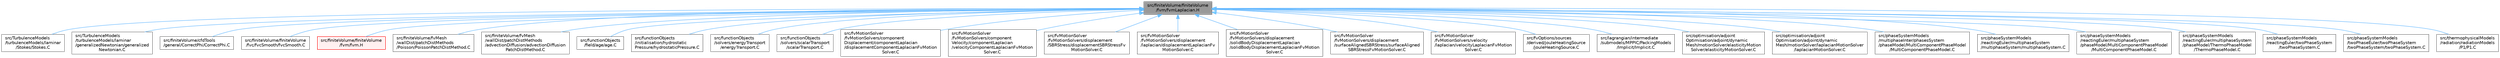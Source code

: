 digraph "src/finiteVolume/finiteVolume/fvm/fvmLaplacian.H"
{
 // LATEX_PDF_SIZE
  bgcolor="transparent";
  edge [fontname=Helvetica,fontsize=10,labelfontname=Helvetica,labelfontsize=10];
  node [fontname=Helvetica,fontsize=10,shape=box,height=0.2,width=0.4];
  Node1 [id="Node000001",label="src/finiteVolume/finiteVolume\l/fvm/fvmLaplacian.H",height=0.2,width=0.4,color="gray40", fillcolor="grey60", style="filled", fontcolor="black",tooltip="Calculate the matrix for the laplacian of the field."];
  Node1 -> Node2 [id="edge1_Node000001_Node000002",dir="back",color="steelblue1",style="solid",tooltip=" "];
  Node2 [id="Node000002",label="src/TurbulenceModels\l/turbulenceModels/laminar\l/Stokes/Stokes.C",height=0.2,width=0.4,color="grey40", fillcolor="white", style="filled",URL="$Stokes_8C.html",tooltip=" "];
  Node1 -> Node3 [id="edge2_Node000001_Node000003",dir="back",color="steelblue1",style="solid",tooltip=" "];
  Node3 [id="Node000003",label="src/TurbulenceModels\l/turbulenceModels/laminar\l/generalizedNewtonian/generalized\lNewtonian.C",height=0.2,width=0.4,color="grey40", fillcolor="white", style="filled",URL="$generalizedNewtonian_8C.html",tooltip=" "];
  Node1 -> Node4 [id="edge3_Node000001_Node000004",dir="back",color="steelblue1",style="solid",tooltip=" "];
  Node4 [id="Node000004",label="src/finiteVolume/cfdTools\l/general/CorrectPhi/CorrectPhi.C",height=0.2,width=0.4,color="grey40", fillcolor="white", style="filled",URL="$CorrectPhi_8C.html",tooltip=" "];
  Node1 -> Node5 [id="edge4_Node000001_Node000005",dir="back",color="steelblue1",style="solid",tooltip=" "];
  Node5 [id="Node000005",label="src/finiteVolume/finiteVolume\l/fvc/fvcSmooth/fvcSmooth.C",height=0.2,width=0.4,color="grey40", fillcolor="white", style="filled",URL="$fvcSmooth_8C.html",tooltip=" "];
  Node1 -> Node6 [id="edge5_Node000001_Node000006",dir="back",color="steelblue1",style="solid",tooltip=" "];
  Node6 [id="Node000006",label="src/finiteVolume/finiteVolume\l/fvm/fvm.H",height=0.2,width=0.4,color="red", fillcolor="#FFF0F0", style="filled",URL="$fvm_8H.html",tooltip=" "];
  Node1 -> Node176 [id="edge6_Node000001_Node000176",dir="back",color="steelblue1",style="solid",tooltip=" "];
  Node176 [id="Node000176",label="src/finiteVolume/fvMesh\l/wallDist/patchDistMethods\l/Poisson/PoissonPatchDistMethod.C",height=0.2,width=0.4,color="grey40", fillcolor="white", style="filled",URL="$PoissonPatchDistMethod_8C.html",tooltip=" "];
  Node1 -> Node177 [id="edge7_Node000001_Node000177",dir="back",color="steelblue1",style="solid",tooltip=" "];
  Node177 [id="Node000177",label="src/finiteVolume/fvMesh\l/wallDist/patchDistMethods\l/advectionDiffusion/advectionDiffusion\lPatchDistMethod.C",height=0.2,width=0.4,color="grey40", fillcolor="white", style="filled",URL="$advectionDiffusionPatchDistMethod_8C.html",tooltip=" "];
  Node1 -> Node178 [id="edge8_Node000001_Node000178",dir="back",color="steelblue1",style="solid",tooltip=" "];
  Node178 [id="Node000178",label="src/functionObjects\l/field/age/age.C",height=0.2,width=0.4,color="grey40", fillcolor="white", style="filled",URL="$age_8C.html",tooltip=" "];
  Node1 -> Node179 [id="edge9_Node000001_Node000179",dir="back",color="steelblue1",style="solid",tooltip=" "];
  Node179 [id="Node000179",label="src/functionObjects\l/initialisation/hydrostatic\lPressure/hydrostaticPressure.C",height=0.2,width=0.4,color="grey40", fillcolor="white", style="filled",URL="$hydrostaticPressure_8C.html",tooltip=" "];
  Node1 -> Node180 [id="edge10_Node000001_Node000180",dir="back",color="steelblue1",style="solid",tooltip=" "];
  Node180 [id="Node000180",label="src/functionObjects\l/solvers/energyTransport\l/energyTransport.C",height=0.2,width=0.4,color="grey40", fillcolor="white", style="filled",URL="$energyTransport_8C.html",tooltip=" "];
  Node1 -> Node181 [id="edge11_Node000001_Node000181",dir="back",color="steelblue1",style="solid",tooltip=" "];
  Node181 [id="Node000181",label="src/functionObjects\l/solvers/scalarTransport\l/scalarTransport.C",height=0.2,width=0.4,color="grey40", fillcolor="white", style="filled",URL="$scalarTransport_8C.html",tooltip=" "];
  Node1 -> Node182 [id="edge12_Node000001_Node000182",dir="back",color="steelblue1",style="solid",tooltip=" "];
  Node182 [id="Node000182",label="src/fvMotionSolver\l/fvMotionSolvers/component\lDisplacement/componentLaplacian\l/displacementComponentLaplacianFvMotion\lSolver.C",height=0.2,width=0.4,color="grey40", fillcolor="white", style="filled",URL="$displacementComponentLaplacianFvMotionSolver_8C.html",tooltip=" "];
  Node1 -> Node183 [id="edge13_Node000001_Node000183",dir="back",color="steelblue1",style="solid",tooltip=" "];
  Node183 [id="Node000183",label="src/fvMotionSolver\l/fvMotionSolvers/component\lVelocity/componentLaplacian\l/velocityComponentLaplacianFvMotion\lSolver.C",height=0.2,width=0.4,color="grey40", fillcolor="white", style="filled",URL="$velocityComponentLaplacianFvMotionSolver_8C.html",tooltip=" "];
  Node1 -> Node184 [id="edge14_Node000001_Node000184",dir="back",color="steelblue1",style="solid",tooltip=" "];
  Node184 [id="Node000184",label="src/fvMotionSolver\l/fvMotionSolvers/displacement\l/SBRStress/displacementSBRStressFv\lMotionSolver.C",height=0.2,width=0.4,color="grey40", fillcolor="white", style="filled",URL="$displacementSBRStressFvMotionSolver_8C.html",tooltip=" "];
  Node1 -> Node185 [id="edge15_Node000001_Node000185",dir="back",color="steelblue1",style="solid",tooltip=" "];
  Node185 [id="Node000185",label="src/fvMotionSolver\l/fvMotionSolvers/displacement\l/laplacian/displacementLaplacianFv\lMotionSolver.C",height=0.2,width=0.4,color="grey40", fillcolor="white", style="filled",URL="$displacementLaplacianFvMotionSolver_8C.html",tooltip=" "];
  Node1 -> Node186 [id="edge16_Node000001_Node000186",dir="back",color="steelblue1",style="solid",tooltip=" "];
  Node186 [id="Node000186",label="src/fvMotionSolver\l/fvMotionSolvers/displacement\l/solidBodyDisplacementLaplacian\l/solidBodyDisplacementLaplacianFvMotion\lSolver.C",height=0.2,width=0.4,color="grey40", fillcolor="white", style="filled",URL="$solidBodyDisplacementLaplacianFvMotionSolver_8C.html",tooltip=" "];
  Node1 -> Node187 [id="edge17_Node000001_Node000187",dir="back",color="steelblue1",style="solid",tooltip=" "];
  Node187 [id="Node000187",label="src/fvMotionSolver\l/fvMotionSolvers/displacement\l/surfaceAlignedSBRStress/surfaceAligned\lSBRStressFvMotionSolver.C",height=0.2,width=0.4,color="grey40", fillcolor="white", style="filled",URL="$surfaceAlignedSBRStressFvMotionSolver_8C.html",tooltip=" "];
  Node1 -> Node188 [id="edge18_Node000001_Node000188",dir="back",color="steelblue1",style="solid",tooltip=" "];
  Node188 [id="Node000188",label="src/fvMotionSolver\l/fvMotionSolvers/velocity\l/laplacian/velocityLaplacianFvMotion\lSolver.C",height=0.2,width=0.4,color="grey40", fillcolor="white", style="filled",URL="$velocityLaplacianFvMotionSolver_8C.html",tooltip=" "];
  Node1 -> Node189 [id="edge19_Node000001_Node000189",dir="back",color="steelblue1",style="solid",tooltip=" "];
  Node189 [id="Node000189",label="src/fvOptions/sources\l/derived/jouleHeatingSource\l/jouleHeatingSource.C",height=0.2,width=0.4,color="grey40", fillcolor="white", style="filled",URL="$fvOptions_2sources_2derived_2jouleHeatingSource_2jouleHeatingSource_8C.html",tooltip=" "];
  Node1 -> Node190 [id="edge20_Node000001_Node000190",dir="back",color="steelblue1",style="solid",tooltip=" "];
  Node190 [id="Node000190",label="src/lagrangian/intermediate\l/submodels/MPPIC/PackingModels\l/Implicit/Implicit.C",height=0.2,width=0.4,color="grey40", fillcolor="white", style="filled",URL="$Implicit_8C.html",tooltip=" "];
  Node1 -> Node191 [id="edge21_Node000001_Node000191",dir="back",color="steelblue1",style="solid",tooltip=" "];
  Node191 [id="Node000191",label="src/optimisation/adjoint\lOptimisation/adjoint/dynamic\lMesh/motionSolver/elasticityMotion\lSolver/elasticityMotionSolver.C",height=0.2,width=0.4,color="grey40", fillcolor="white", style="filled",URL="$elasticityMotionSolver_8C.html",tooltip=" "];
  Node1 -> Node192 [id="edge22_Node000001_Node000192",dir="back",color="steelblue1",style="solid",tooltip=" "];
  Node192 [id="Node000192",label="src/optimisation/adjoint\lOptimisation/adjoint/dynamic\lMesh/motionSolver/laplacianMotionSolver\l/laplacianMotionSolver.C",height=0.2,width=0.4,color="grey40", fillcolor="white", style="filled",URL="$laplacianMotionSolver_8C.html",tooltip=" "];
  Node1 -> Node193 [id="edge23_Node000001_Node000193",dir="back",color="steelblue1",style="solid",tooltip=" "];
  Node193 [id="Node000193",label="src/phaseSystemModels\l/multiphaseInter/phasesSystem\l/phaseModel/MultiComponentPhaseModel\l/MultiComponentPhaseModel.C",height=0.2,width=0.4,color="grey40", fillcolor="white", style="filled",URL="$multiphaseInter_2phasesSystem_2phaseModel_2MultiComponentPhaseModel_2MultiComponentPhaseModel_8C.html",tooltip=" "];
  Node1 -> Node194 [id="edge24_Node000001_Node000194",dir="back",color="steelblue1",style="solid",tooltip=" "];
  Node194 [id="Node000194",label="src/phaseSystemModels\l/reactingEuler/multiphaseSystem\l/multiphaseSystem/multiphaseSystem.C",height=0.2,width=0.4,color="grey40", fillcolor="white", style="filled",URL="$reactingEuler_2multiphaseSystem_2multiphaseSystem_2multiphaseSystem_8C.html",tooltip=" "];
  Node1 -> Node195 [id="edge25_Node000001_Node000195",dir="back",color="steelblue1",style="solid",tooltip=" "];
  Node195 [id="Node000195",label="src/phaseSystemModels\l/reactingEuler/multiphaseSystem\l/phaseModel/MultiComponentPhaseModel\l/MultiComponentPhaseModel.C",height=0.2,width=0.4,color="grey40", fillcolor="white", style="filled",URL="$reactingEuler_2multiphaseSystem_2phaseModel_2MultiComponentPhaseModel_2MultiComponentPhaseModel_8C.html",tooltip=" "];
  Node1 -> Node196 [id="edge26_Node000001_Node000196",dir="back",color="steelblue1",style="solid",tooltip=" "];
  Node196 [id="Node000196",label="src/phaseSystemModels\l/reactingEuler/multiphaseSystem\l/phaseModel/ThermoPhaseModel\l/ThermoPhaseModel.C",height=0.2,width=0.4,color="grey40", fillcolor="white", style="filled",URL="$ThermoPhaseModel_8C.html",tooltip=" "];
  Node1 -> Node197 [id="edge27_Node000001_Node000197",dir="back",color="steelblue1",style="solid",tooltip=" "];
  Node197 [id="Node000197",label="src/phaseSystemModels\l/reactingEuler/twoPhaseSystem\l/twoPhaseSystem.C",height=0.2,width=0.4,color="grey40", fillcolor="white", style="filled",URL="$reactingEuler_2twoPhaseSystem_2twoPhaseSystem_8C.html",tooltip=" "];
  Node1 -> Node198 [id="edge28_Node000001_Node000198",dir="back",color="steelblue1",style="solid",tooltip=" "];
  Node198 [id="Node000198",label="src/phaseSystemModels\l/twoPhaseEuler/twoPhaseSystem\l/twoPhaseSystem/twoPhaseSystem.C",height=0.2,width=0.4,color="grey40", fillcolor="white", style="filled",URL="$twoPhaseEuler_2twoPhaseSystem_2twoPhaseSystem_2twoPhaseSystem_8C.html",tooltip=" "];
  Node1 -> Node199 [id="edge29_Node000001_Node000199",dir="back",color="steelblue1",style="solid",tooltip=" "];
  Node199 [id="Node000199",label="src/thermophysicalModels\l/radiation/radiationModels\l/P1/P1.C",height=0.2,width=0.4,color="grey40", fillcolor="white", style="filled",URL="$P1_8C.html",tooltip=" "];
}
